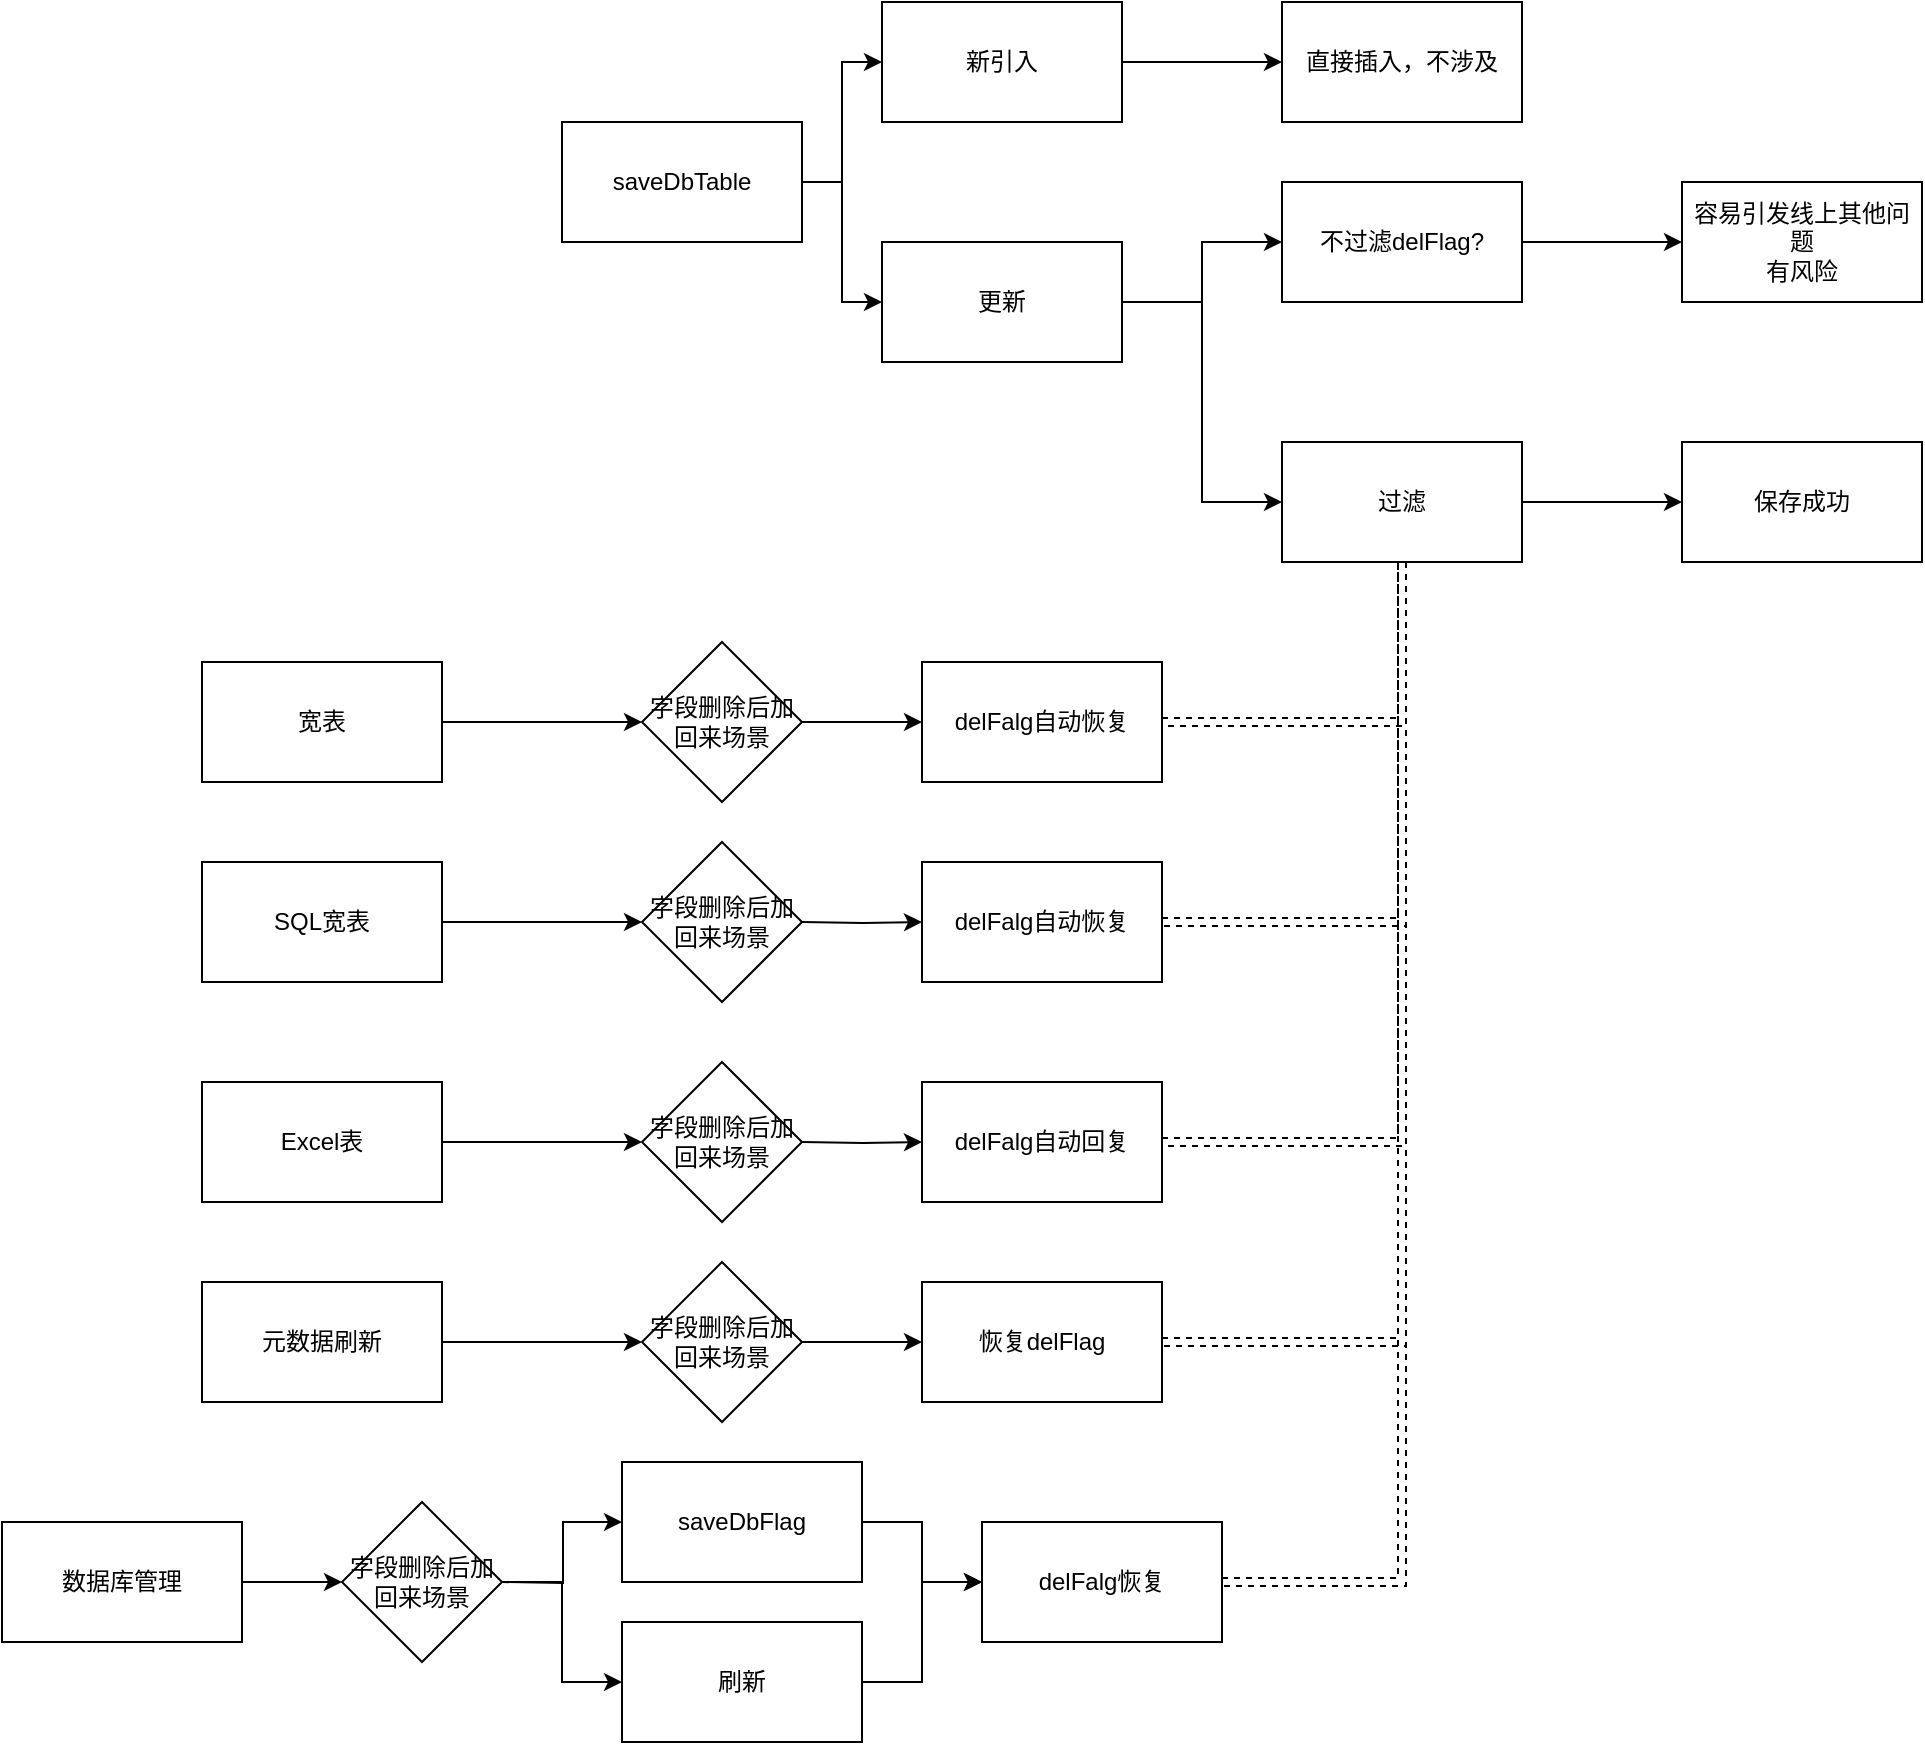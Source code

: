 <mxfile version="27.1.6">
  <diagram name="Page-1" id="pK3pv32MiJVsEPUnwCoM">
    <mxGraphModel dx="2430" dy="958" grid="1" gridSize="10" guides="1" tooltips="1" connect="1" arrows="1" fold="1" page="1" pageScale="1" pageWidth="827" pageHeight="1169" math="0" shadow="0">
      <root>
        <mxCell id="0" />
        <mxCell id="1" parent="0" />
        <mxCell id="3u9v99a0_DjcfmFDfVX--8" style="edgeStyle=orthogonalEdgeStyle;rounded=0;orthogonalLoop=1;jettySize=auto;html=1;exitX=1;exitY=0.5;exitDx=0;exitDy=0;entryX=0;entryY=0.5;entryDx=0;entryDy=0;" edge="1" parent="1" source="3u9v99a0_DjcfmFDfVX--1" target="3u9v99a0_DjcfmFDfVX--5">
          <mxGeometry relative="1" as="geometry" />
        </mxCell>
        <mxCell id="3u9v99a0_DjcfmFDfVX--9" style="edgeStyle=orthogonalEdgeStyle;rounded=0;orthogonalLoop=1;jettySize=auto;html=1;exitX=1;exitY=0.5;exitDx=0;exitDy=0;entryX=0;entryY=0.5;entryDx=0;entryDy=0;" edge="1" parent="1" source="3u9v99a0_DjcfmFDfVX--1" target="3u9v99a0_DjcfmFDfVX--4">
          <mxGeometry relative="1" as="geometry" />
        </mxCell>
        <mxCell id="3u9v99a0_DjcfmFDfVX--1" value="saveDbTable" style="rounded=0;whiteSpace=wrap;html=1;" vertex="1" parent="1">
          <mxGeometry x="250" y="410" width="120" height="60" as="geometry" />
        </mxCell>
        <mxCell id="3u9v99a0_DjcfmFDfVX--19" value="" style="edgeStyle=orthogonalEdgeStyle;rounded=0;orthogonalLoop=1;jettySize=auto;html=1;" edge="1" parent="1" source="3u9v99a0_DjcfmFDfVX--3" target="3u9v99a0_DjcfmFDfVX--18">
          <mxGeometry relative="1" as="geometry" />
        </mxCell>
        <mxCell id="3u9v99a0_DjcfmFDfVX--3" value="宽表" style="rounded=0;whiteSpace=wrap;html=1;" vertex="1" parent="1">
          <mxGeometry x="70" y="680" width="120" height="60" as="geometry" />
        </mxCell>
        <mxCell id="3u9v99a0_DjcfmFDfVX--11" value="" style="edgeStyle=orthogonalEdgeStyle;rounded=0;orthogonalLoop=1;jettySize=auto;html=1;" edge="1" parent="1" source="3u9v99a0_DjcfmFDfVX--4" target="3u9v99a0_DjcfmFDfVX--10">
          <mxGeometry relative="1" as="geometry" />
        </mxCell>
        <mxCell id="3u9v99a0_DjcfmFDfVX--13" style="edgeStyle=orthogonalEdgeStyle;rounded=0;orthogonalLoop=1;jettySize=auto;html=1;exitX=1;exitY=0.5;exitDx=0;exitDy=0;entryX=0;entryY=0.5;entryDx=0;entryDy=0;" edge="1" parent="1" source="3u9v99a0_DjcfmFDfVX--4" target="3u9v99a0_DjcfmFDfVX--12">
          <mxGeometry relative="1" as="geometry" />
        </mxCell>
        <mxCell id="3u9v99a0_DjcfmFDfVX--4" value="更新" style="rounded=0;whiteSpace=wrap;html=1;" vertex="1" parent="1">
          <mxGeometry x="410" y="470" width="120" height="60" as="geometry" />
        </mxCell>
        <mxCell id="3u9v99a0_DjcfmFDfVX--7" value="" style="edgeStyle=orthogonalEdgeStyle;rounded=0;orthogonalLoop=1;jettySize=auto;html=1;" edge="1" parent="1" source="3u9v99a0_DjcfmFDfVX--5" target="3u9v99a0_DjcfmFDfVX--6">
          <mxGeometry relative="1" as="geometry" />
        </mxCell>
        <mxCell id="3u9v99a0_DjcfmFDfVX--5" value="新引入" style="rounded=0;whiteSpace=wrap;html=1;" vertex="1" parent="1">
          <mxGeometry x="410" y="350" width="120" height="60" as="geometry" />
        </mxCell>
        <mxCell id="3u9v99a0_DjcfmFDfVX--6" value="直接插入，不涉及" style="whiteSpace=wrap;html=1;rounded=0;" vertex="1" parent="1">
          <mxGeometry x="610" y="350" width="120" height="60" as="geometry" />
        </mxCell>
        <mxCell id="3u9v99a0_DjcfmFDfVX--50" value="" style="edgeStyle=orthogonalEdgeStyle;rounded=0;orthogonalLoop=1;jettySize=auto;html=1;" edge="1" parent="1" source="3u9v99a0_DjcfmFDfVX--10" target="3u9v99a0_DjcfmFDfVX--49">
          <mxGeometry relative="1" as="geometry" />
        </mxCell>
        <mxCell id="3u9v99a0_DjcfmFDfVX--10" value="不过滤delFlag?" style="whiteSpace=wrap;html=1;rounded=0;" vertex="1" parent="1">
          <mxGeometry x="610" y="440" width="120" height="60" as="geometry" />
        </mxCell>
        <mxCell id="3u9v99a0_DjcfmFDfVX--42" style="edgeStyle=orthogonalEdgeStyle;rounded=0;orthogonalLoop=1;jettySize=auto;html=1;exitX=1;exitY=0.5;exitDx=0;exitDy=0;entryX=0;entryY=0.5;entryDx=0;entryDy=0;" edge="1" parent="1" source="3u9v99a0_DjcfmFDfVX--12" target="3u9v99a0_DjcfmFDfVX--40">
          <mxGeometry relative="1" as="geometry" />
        </mxCell>
        <mxCell id="3u9v99a0_DjcfmFDfVX--12" value="过滤" style="whiteSpace=wrap;html=1;rounded=0;" vertex="1" parent="1">
          <mxGeometry x="610" y="570" width="120" height="60" as="geometry" />
        </mxCell>
        <mxCell id="3u9v99a0_DjcfmFDfVX--14" value="SQL宽表" style="rounded=0;whiteSpace=wrap;html=1;" vertex="1" parent="1">
          <mxGeometry x="70" y="780" width="120" height="60" as="geometry" />
        </mxCell>
        <mxCell id="3u9v99a0_DjcfmFDfVX--17" value="Excel表" style="rounded=0;whiteSpace=wrap;html=1;" vertex="1" parent="1">
          <mxGeometry x="70" y="890" width="120" height="60" as="geometry" />
        </mxCell>
        <mxCell id="3u9v99a0_DjcfmFDfVX--21" value="" style="edgeStyle=orthogonalEdgeStyle;rounded=0;orthogonalLoop=1;jettySize=auto;html=1;" edge="1" parent="1" source="3u9v99a0_DjcfmFDfVX--18" target="3u9v99a0_DjcfmFDfVX--20">
          <mxGeometry relative="1" as="geometry" />
        </mxCell>
        <mxCell id="3u9v99a0_DjcfmFDfVX--18" value="字段删除后加回来场景" style="rhombus;whiteSpace=wrap;html=1;rounded=0;" vertex="1" parent="1">
          <mxGeometry x="290" y="670" width="80" height="80" as="geometry" />
        </mxCell>
        <mxCell id="3u9v99a0_DjcfmFDfVX--45" style="edgeStyle=orthogonalEdgeStyle;rounded=0;orthogonalLoop=1;jettySize=auto;html=1;exitX=1;exitY=0.5;exitDx=0;exitDy=0;entryX=0.5;entryY=1;entryDx=0;entryDy=0;shape=link;dashed=1;" edge="1" parent="1" source="3u9v99a0_DjcfmFDfVX--20" target="3u9v99a0_DjcfmFDfVX--12">
          <mxGeometry relative="1" as="geometry" />
        </mxCell>
        <mxCell id="3u9v99a0_DjcfmFDfVX--20" value="delFalg自动恢复" style="whiteSpace=wrap;html=1;rounded=0;" vertex="1" parent="1">
          <mxGeometry x="430" y="680" width="120" height="60" as="geometry" />
        </mxCell>
        <mxCell id="3u9v99a0_DjcfmFDfVX--22" value="" style="edgeStyle=orthogonalEdgeStyle;rounded=0;orthogonalLoop=1;jettySize=auto;html=1;" edge="1" parent="1">
          <mxGeometry relative="1" as="geometry">
            <mxPoint x="190" y="810" as="sourcePoint" />
            <mxPoint x="290" y="810" as="targetPoint" />
          </mxGeometry>
        </mxCell>
        <mxCell id="3u9v99a0_DjcfmFDfVX--23" value="" style="edgeStyle=orthogonalEdgeStyle;rounded=0;orthogonalLoop=1;jettySize=auto;html=1;" edge="1" parent="1" target="3u9v99a0_DjcfmFDfVX--24">
          <mxGeometry relative="1" as="geometry">
            <mxPoint x="370" y="810" as="sourcePoint" />
          </mxGeometry>
        </mxCell>
        <mxCell id="3u9v99a0_DjcfmFDfVX--46" style="edgeStyle=orthogonalEdgeStyle;rounded=0;orthogonalLoop=1;jettySize=auto;html=1;exitX=1;exitY=0.5;exitDx=0;exitDy=0;entryX=0.5;entryY=1;entryDx=0;entryDy=0;shape=link;dashed=1;" edge="1" parent="1" source="3u9v99a0_DjcfmFDfVX--24" target="3u9v99a0_DjcfmFDfVX--12">
          <mxGeometry relative="1" as="geometry">
            <mxPoint x="610" y="500" as="targetPoint" />
          </mxGeometry>
        </mxCell>
        <mxCell id="3u9v99a0_DjcfmFDfVX--24" value="delFalg自动恢复" style="whiteSpace=wrap;html=1;rounded=0;" vertex="1" parent="1">
          <mxGeometry x="430" y="780" width="120" height="60" as="geometry" />
        </mxCell>
        <mxCell id="3u9v99a0_DjcfmFDfVX--25" value="字段删除后加回来场景" style="rhombus;whiteSpace=wrap;html=1;rounded=0;" vertex="1" parent="1">
          <mxGeometry x="290" y="770" width="80" height="80" as="geometry" />
        </mxCell>
        <mxCell id="3u9v99a0_DjcfmFDfVX--27" value="" style="edgeStyle=orthogonalEdgeStyle;rounded=0;orthogonalLoop=1;jettySize=auto;html=1;" edge="1" parent="1" target="3u9v99a0_DjcfmFDfVX--28">
          <mxGeometry relative="1" as="geometry">
            <mxPoint x="220" y="1140" as="sourcePoint" />
          </mxGeometry>
        </mxCell>
        <mxCell id="3u9v99a0_DjcfmFDfVX--37" style="edgeStyle=orthogonalEdgeStyle;rounded=0;orthogonalLoop=1;jettySize=auto;html=1;exitX=1;exitY=0.5;exitDx=0;exitDy=0;entryX=0;entryY=0.5;entryDx=0;entryDy=0;" edge="1" parent="1" source="3u9v99a0_DjcfmFDfVX--28" target="3u9v99a0_DjcfmFDfVX--36">
          <mxGeometry relative="1" as="geometry" />
        </mxCell>
        <mxCell id="3u9v99a0_DjcfmFDfVX--28" value="saveDbFlag" style="whiteSpace=wrap;html=1;rounded=0;" vertex="1" parent="1">
          <mxGeometry x="280" y="1080" width="120" height="60" as="geometry" />
        </mxCell>
        <mxCell id="3u9v99a0_DjcfmFDfVX--35" style="edgeStyle=orthogonalEdgeStyle;rounded=0;orthogonalLoop=1;jettySize=auto;html=1;exitX=1;exitY=0.5;exitDx=0;exitDy=0;entryX=0;entryY=0.5;entryDx=0;entryDy=0;" edge="1" parent="1" source="3u9v99a0_DjcfmFDfVX--29" target="3u9v99a0_DjcfmFDfVX--34">
          <mxGeometry relative="1" as="geometry" />
        </mxCell>
        <mxCell id="3u9v99a0_DjcfmFDfVX--29" value="字段删除后加回来场景" style="rhombus;whiteSpace=wrap;html=1;rounded=0;" vertex="1" parent="1">
          <mxGeometry x="140" y="1100" width="80" height="80" as="geometry" />
        </mxCell>
        <mxCell id="3u9v99a0_DjcfmFDfVX--30" value="" style="edgeStyle=orthogonalEdgeStyle;rounded=0;orthogonalLoop=1;jettySize=auto;html=1;" edge="1" parent="1">
          <mxGeometry relative="1" as="geometry">
            <mxPoint x="190" y="920" as="sourcePoint" />
            <mxPoint x="290" y="920" as="targetPoint" />
          </mxGeometry>
        </mxCell>
        <mxCell id="3u9v99a0_DjcfmFDfVX--31" value="" style="edgeStyle=orthogonalEdgeStyle;rounded=0;orthogonalLoop=1;jettySize=auto;html=1;" edge="1" parent="1" target="3u9v99a0_DjcfmFDfVX--32">
          <mxGeometry relative="1" as="geometry">
            <mxPoint x="370" y="920" as="sourcePoint" />
          </mxGeometry>
        </mxCell>
        <mxCell id="3u9v99a0_DjcfmFDfVX--47" style="edgeStyle=orthogonalEdgeStyle;rounded=0;orthogonalLoop=1;jettySize=auto;html=1;exitX=1;exitY=0.5;exitDx=0;exitDy=0;dashed=1;shape=link;entryX=0.5;entryY=1;entryDx=0;entryDy=0;" edge="1" parent="1" source="3u9v99a0_DjcfmFDfVX--32" target="3u9v99a0_DjcfmFDfVX--12">
          <mxGeometry relative="1" as="geometry">
            <mxPoint x="600" y="630" as="targetPoint" />
          </mxGeometry>
        </mxCell>
        <mxCell id="3u9v99a0_DjcfmFDfVX--32" value="delFalg自动回复" style="whiteSpace=wrap;html=1;rounded=0;" vertex="1" parent="1">
          <mxGeometry x="430" y="890" width="120" height="60" as="geometry" />
        </mxCell>
        <mxCell id="3u9v99a0_DjcfmFDfVX--33" value="字段删除后加回来场景" style="rhombus;whiteSpace=wrap;html=1;rounded=0;" vertex="1" parent="1">
          <mxGeometry x="290" y="880" width="80" height="80" as="geometry" />
        </mxCell>
        <mxCell id="3u9v99a0_DjcfmFDfVX--38" style="edgeStyle=orthogonalEdgeStyle;rounded=0;orthogonalLoop=1;jettySize=auto;html=1;entryX=0;entryY=0.5;entryDx=0;entryDy=0;" edge="1" parent="1" source="3u9v99a0_DjcfmFDfVX--34" target="3u9v99a0_DjcfmFDfVX--36">
          <mxGeometry relative="1" as="geometry" />
        </mxCell>
        <mxCell id="3u9v99a0_DjcfmFDfVX--34" value="刷新" style="whiteSpace=wrap;html=1;rounded=0;" vertex="1" parent="1">
          <mxGeometry x="280" y="1160" width="120" height="60" as="geometry" />
        </mxCell>
        <mxCell id="3u9v99a0_DjcfmFDfVX--48" style="edgeStyle=orthogonalEdgeStyle;rounded=0;orthogonalLoop=1;jettySize=auto;html=1;exitX=1;exitY=0.5;exitDx=0;exitDy=0;shape=link;dashed=1;" edge="1" parent="1" source="3u9v99a0_DjcfmFDfVX--36" target="3u9v99a0_DjcfmFDfVX--12">
          <mxGeometry relative="1" as="geometry" />
        </mxCell>
        <mxCell id="3u9v99a0_DjcfmFDfVX--36" value="delFalg恢复" style="whiteSpace=wrap;html=1;rounded=0;" vertex="1" parent="1">
          <mxGeometry x="460" y="1110" width="120" height="60" as="geometry" />
        </mxCell>
        <mxCell id="3u9v99a0_DjcfmFDfVX--40" value="保存成功" style="whiteSpace=wrap;html=1;rounded=0;" vertex="1" parent="1">
          <mxGeometry x="810" y="570" width="120" height="60" as="geometry" />
        </mxCell>
        <mxCell id="3u9v99a0_DjcfmFDfVX--44" style="edgeStyle=orthogonalEdgeStyle;rounded=0;orthogonalLoop=1;jettySize=auto;html=1;exitX=1;exitY=0.5;exitDx=0;exitDy=0;entryX=0;entryY=0.5;entryDx=0;entryDy=0;" edge="1" parent="1" source="3u9v99a0_DjcfmFDfVX--43">
          <mxGeometry relative="1" as="geometry">
            <mxPoint x="140" y="1140" as="targetPoint" />
          </mxGeometry>
        </mxCell>
        <mxCell id="3u9v99a0_DjcfmFDfVX--43" value="数据库管理" style="rounded=0;whiteSpace=wrap;html=1;" vertex="1" parent="1">
          <mxGeometry x="-30" y="1110" width="120" height="60" as="geometry" />
        </mxCell>
        <mxCell id="3u9v99a0_DjcfmFDfVX--49" value="容易引发线上其他问题&lt;div&gt;有风险&lt;/div&gt;" style="whiteSpace=wrap;html=1;rounded=0;" vertex="1" parent="1">
          <mxGeometry x="810" y="440" width="120" height="60" as="geometry" />
        </mxCell>
        <mxCell id="3u9v99a0_DjcfmFDfVX--53" style="edgeStyle=orthogonalEdgeStyle;rounded=0;orthogonalLoop=1;jettySize=auto;html=1;exitX=1;exitY=0.5;exitDx=0;exitDy=0;entryX=0;entryY=0.5;entryDx=0;entryDy=0;" edge="1" parent="1" source="3u9v99a0_DjcfmFDfVX--51" target="3u9v99a0_DjcfmFDfVX--52">
          <mxGeometry relative="1" as="geometry" />
        </mxCell>
        <mxCell id="3u9v99a0_DjcfmFDfVX--51" value="元数据刷新" style="rounded=0;whiteSpace=wrap;html=1;" vertex="1" parent="1">
          <mxGeometry x="70" y="990" width="120" height="60" as="geometry" />
        </mxCell>
        <mxCell id="3u9v99a0_DjcfmFDfVX--55" value="" style="edgeStyle=orthogonalEdgeStyle;rounded=0;orthogonalLoop=1;jettySize=auto;html=1;" edge="1" parent="1" source="3u9v99a0_DjcfmFDfVX--52" target="3u9v99a0_DjcfmFDfVX--54">
          <mxGeometry relative="1" as="geometry" />
        </mxCell>
        <mxCell id="3u9v99a0_DjcfmFDfVX--52" value="字段删除后加回来场景" style="rhombus;whiteSpace=wrap;html=1;rounded=0;" vertex="1" parent="1">
          <mxGeometry x="290" y="980" width="80" height="80" as="geometry" />
        </mxCell>
        <mxCell id="3u9v99a0_DjcfmFDfVX--56" style="edgeStyle=orthogonalEdgeStyle;rounded=0;orthogonalLoop=1;jettySize=auto;html=1;exitX=1;exitY=0.5;exitDx=0;exitDy=0;entryX=0.5;entryY=1;entryDx=0;entryDy=0;shape=link;dashed=1;" edge="1" parent="1" source="3u9v99a0_DjcfmFDfVX--54" target="3u9v99a0_DjcfmFDfVX--12">
          <mxGeometry relative="1" as="geometry" />
        </mxCell>
        <mxCell id="3u9v99a0_DjcfmFDfVX--54" value="恢复delFlag" style="whiteSpace=wrap;html=1;rounded=0;" vertex="1" parent="1">
          <mxGeometry x="430" y="990" width="120" height="60" as="geometry" />
        </mxCell>
      </root>
    </mxGraphModel>
  </diagram>
</mxfile>
